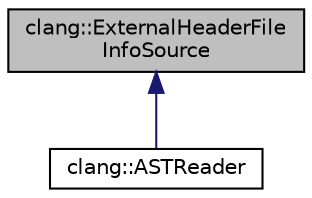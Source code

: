 digraph "clang::ExternalHeaderFileInfoSource"
{
 // LATEX_PDF_SIZE
  bgcolor="transparent";
  edge [fontname="Helvetica",fontsize="10",labelfontname="Helvetica",labelfontsize="10"];
  node [fontname="Helvetica",fontsize="10",shape=record];
  Node1 [label="clang::ExternalHeaderFile\lInfoSource",height=0.2,width=0.4,color="black", fillcolor="grey75", style="filled", fontcolor="black",tooltip="An external source of header file information, which may supply information about header files alread..."];
  Node1 -> Node2 [dir="back",color="midnightblue",fontsize="10",style="solid",fontname="Helvetica"];
  Node2 [label="clang::ASTReader",height=0.2,width=0.4,color="black",URL="$classclang_1_1ASTReader.html",tooltip="Reads an AST files chain containing the contents of a translation unit."];
}
